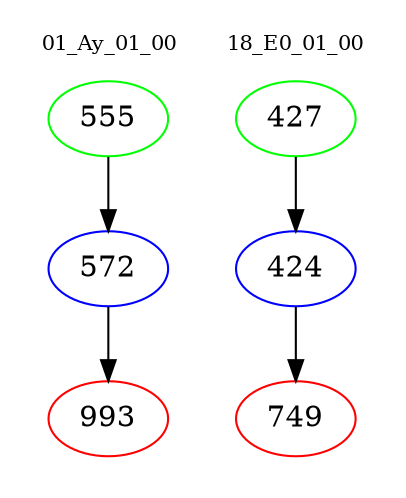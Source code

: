 digraph{
subgraph cluster_0 {
color = white
label = "01_Ay_01_00";
fontsize=10;
T0_555 [label="555", color="green"]
T0_555 -> T0_572 [color="black"]
T0_572 [label="572", color="blue"]
T0_572 -> T0_993 [color="black"]
T0_993 [label="993", color="red"]
}
subgraph cluster_1 {
color = white
label = "18_E0_01_00";
fontsize=10;
T1_427 [label="427", color="green"]
T1_427 -> T1_424 [color="black"]
T1_424 [label="424", color="blue"]
T1_424 -> T1_749 [color="black"]
T1_749 [label="749", color="red"]
}
}
